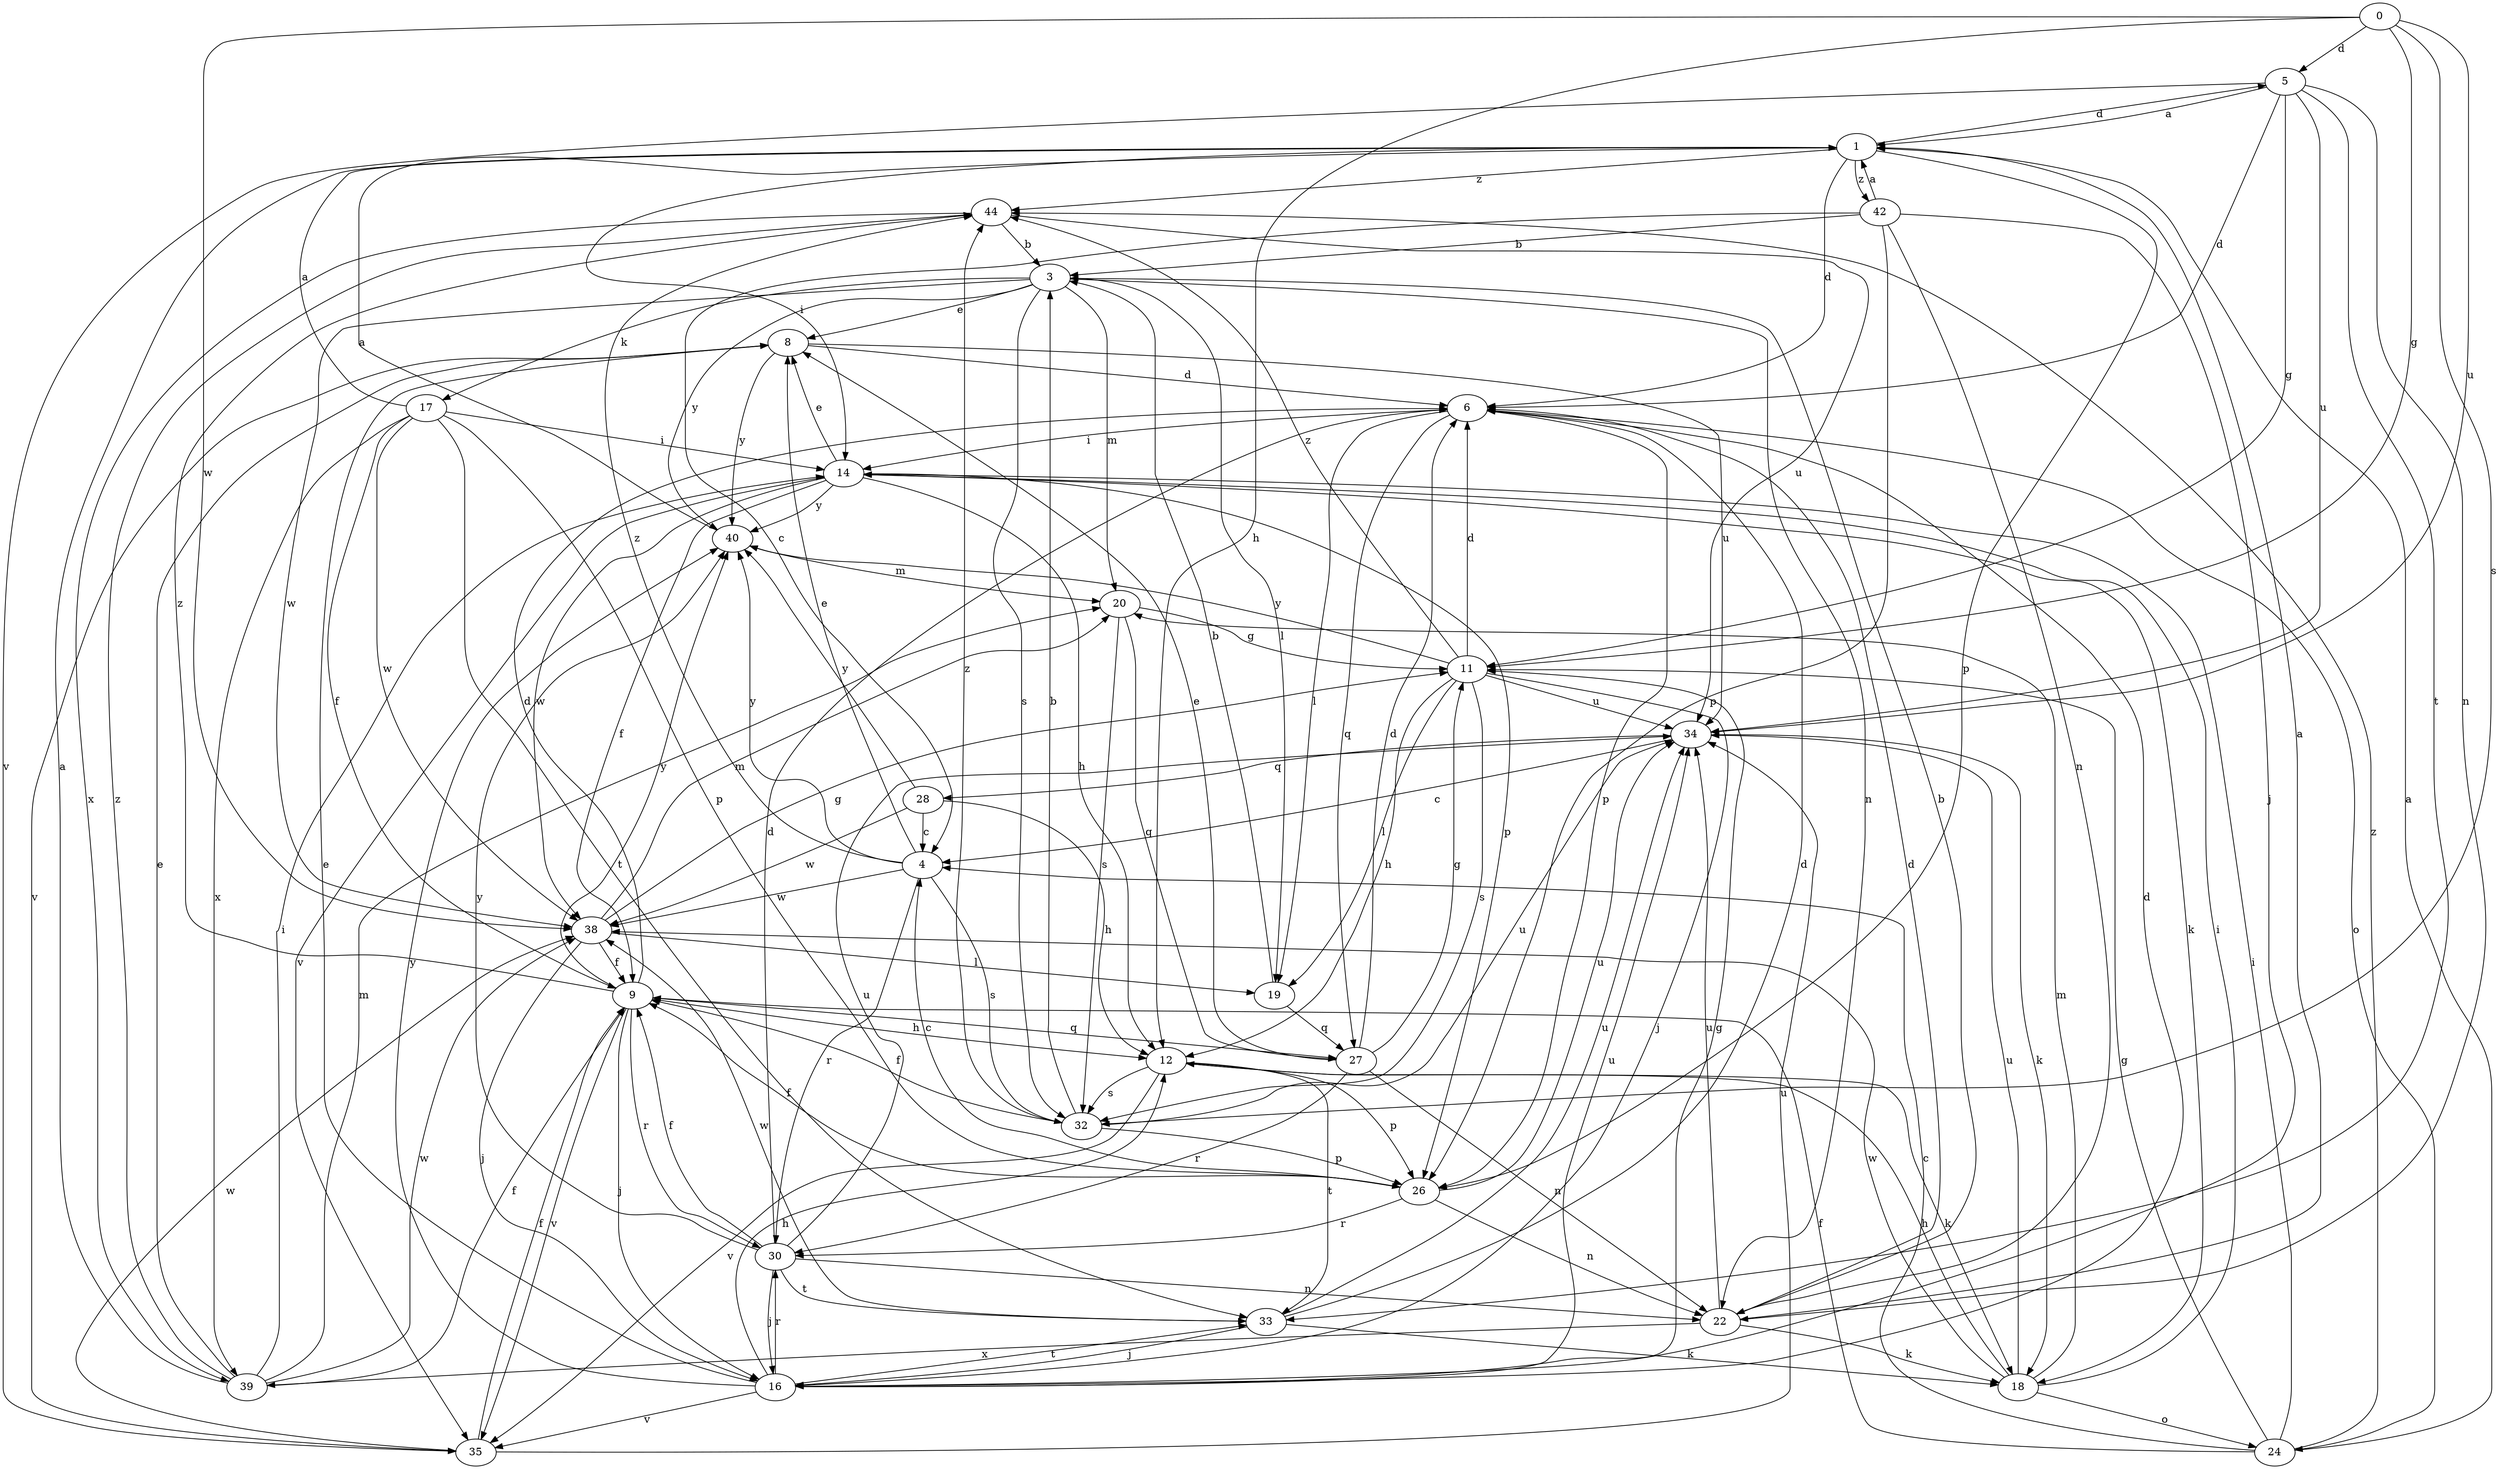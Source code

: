strict digraph  {
0;
1;
3;
4;
5;
6;
8;
9;
11;
12;
14;
16;
17;
18;
19;
20;
22;
24;
26;
27;
28;
30;
32;
33;
34;
35;
38;
39;
40;
42;
44;
0 -> 5  [label=d];
0 -> 11  [label=g];
0 -> 12  [label=h];
0 -> 32  [label=s];
0 -> 34  [label=u];
0 -> 38  [label=w];
1 -> 5  [label=d];
1 -> 6  [label=d];
1 -> 14  [label=i];
1 -> 26  [label=p];
1 -> 42  [label=z];
1 -> 44  [label=z];
3 -> 8  [label=e];
3 -> 17  [label=k];
3 -> 19  [label=l];
3 -> 20  [label=m];
3 -> 22  [label=n];
3 -> 32  [label=s];
3 -> 38  [label=w];
3 -> 40  [label=y];
4 -> 8  [label=e];
4 -> 30  [label=r];
4 -> 32  [label=s];
4 -> 38  [label=w];
4 -> 40  [label=y];
4 -> 44  [label=z];
5 -> 1  [label=a];
5 -> 6  [label=d];
5 -> 11  [label=g];
5 -> 22  [label=n];
5 -> 33  [label=t];
5 -> 34  [label=u];
5 -> 35  [label=v];
6 -> 14  [label=i];
6 -> 19  [label=l];
6 -> 24  [label=o];
6 -> 26  [label=p];
6 -> 27  [label=q];
8 -> 6  [label=d];
8 -> 34  [label=u];
8 -> 35  [label=v];
8 -> 40  [label=y];
9 -> 6  [label=d];
9 -> 12  [label=h];
9 -> 16  [label=j];
9 -> 27  [label=q];
9 -> 30  [label=r];
9 -> 35  [label=v];
9 -> 40  [label=y];
9 -> 44  [label=z];
11 -> 6  [label=d];
11 -> 12  [label=h];
11 -> 16  [label=j];
11 -> 19  [label=l];
11 -> 32  [label=s];
11 -> 34  [label=u];
11 -> 40  [label=y];
11 -> 44  [label=z];
12 -> 18  [label=k];
12 -> 26  [label=p];
12 -> 32  [label=s];
12 -> 33  [label=t];
12 -> 35  [label=v];
14 -> 8  [label=e];
14 -> 9  [label=f];
14 -> 12  [label=h];
14 -> 18  [label=k];
14 -> 26  [label=p];
14 -> 35  [label=v];
14 -> 38  [label=w];
14 -> 40  [label=y];
16 -> 6  [label=d];
16 -> 8  [label=e];
16 -> 11  [label=g];
16 -> 12  [label=h];
16 -> 30  [label=r];
16 -> 33  [label=t];
16 -> 34  [label=u];
16 -> 35  [label=v];
16 -> 40  [label=y];
17 -> 1  [label=a];
17 -> 9  [label=f];
17 -> 14  [label=i];
17 -> 26  [label=p];
17 -> 33  [label=t];
17 -> 38  [label=w];
17 -> 39  [label=x];
18 -> 12  [label=h];
18 -> 14  [label=i];
18 -> 20  [label=m];
18 -> 24  [label=o];
18 -> 34  [label=u];
18 -> 38  [label=w];
19 -> 3  [label=b];
19 -> 27  [label=q];
20 -> 11  [label=g];
20 -> 27  [label=q];
20 -> 32  [label=s];
22 -> 1  [label=a];
22 -> 3  [label=b];
22 -> 6  [label=d];
22 -> 18  [label=k];
22 -> 34  [label=u];
22 -> 39  [label=x];
24 -> 1  [label=a];
24 -> 4  [label=c];
24 -> 9  [label=f];
24 -> 11  [label=g];
24 -> 14  [label=i];
24 -> 44  [label=z];
26 -> 4  [label=c];
26 -> 9  [label=f];
26 -> 22  [label=n];
26 -> 30  [label=r];
26 -> 34  [label=u];
27 -> 6  [label=d];
27 -> 8  [label=e];
27 -> 11  [label=g];
27 -> 22  [label=n];
27 -> 30  [label=r];
28 -> 4  [label=c];
28 -> 12  [label=h];
28 -> 38  [label=w];
28 -> 40  [label=y];
30 -> 6  [label=d];
30 -> 9  [label=f];
30 -> 16  [label=j];
30 -> 22  [label=n];
30 -> 33  [label=t];
30 -> 34  [label=u];
30 -> 40  [label=y];
32 -> 3  [label=b];
32 -> 9  [label=f];
32 -> 26  [label=p];
32 -> 34  [label=u];
32 -> 44  [label=z];
33 -> 6  [label=d];
33 -> 16  [label=j];
33 -> 18  [label=k];
33 -> 34  [label=u];
33 -> 38  [label=w];
34 -> 4  [label=c];
34 -> 18  [label=k];
34 -> 28  [label=q];
35 -> 9  [label=f];
35 -> 34  [label=u];
35 -> 38  [label=w];
38 -> 9  [label=f];
38 -> 11  [label=g];
38 -> 16  [label=j];
38 -> 19  [label=l];
38 -> 20  [label=m];
39 -> 1  [label=a];
39 -> 8  [label=e];
39 -> 9  [label=f];
39 -> 14  [label=i];
39 -> 20  [label=m];
39 -> 38  [label=w];
39 -> 44  [label=z];
40 -> 1  [label=a];
40 -> 20  [label=m];
42 -> 1  [label=a];
42 -> 3  [label=b];
42 -> 4  [label=c];
42 -> 16  [label=j];
42 -> 22  [label=n];
42 -> 26  [label=p];
44 -> 3  [label=b];
44 -> 34  [label=u];
44 -> 39  [label=x];
}
